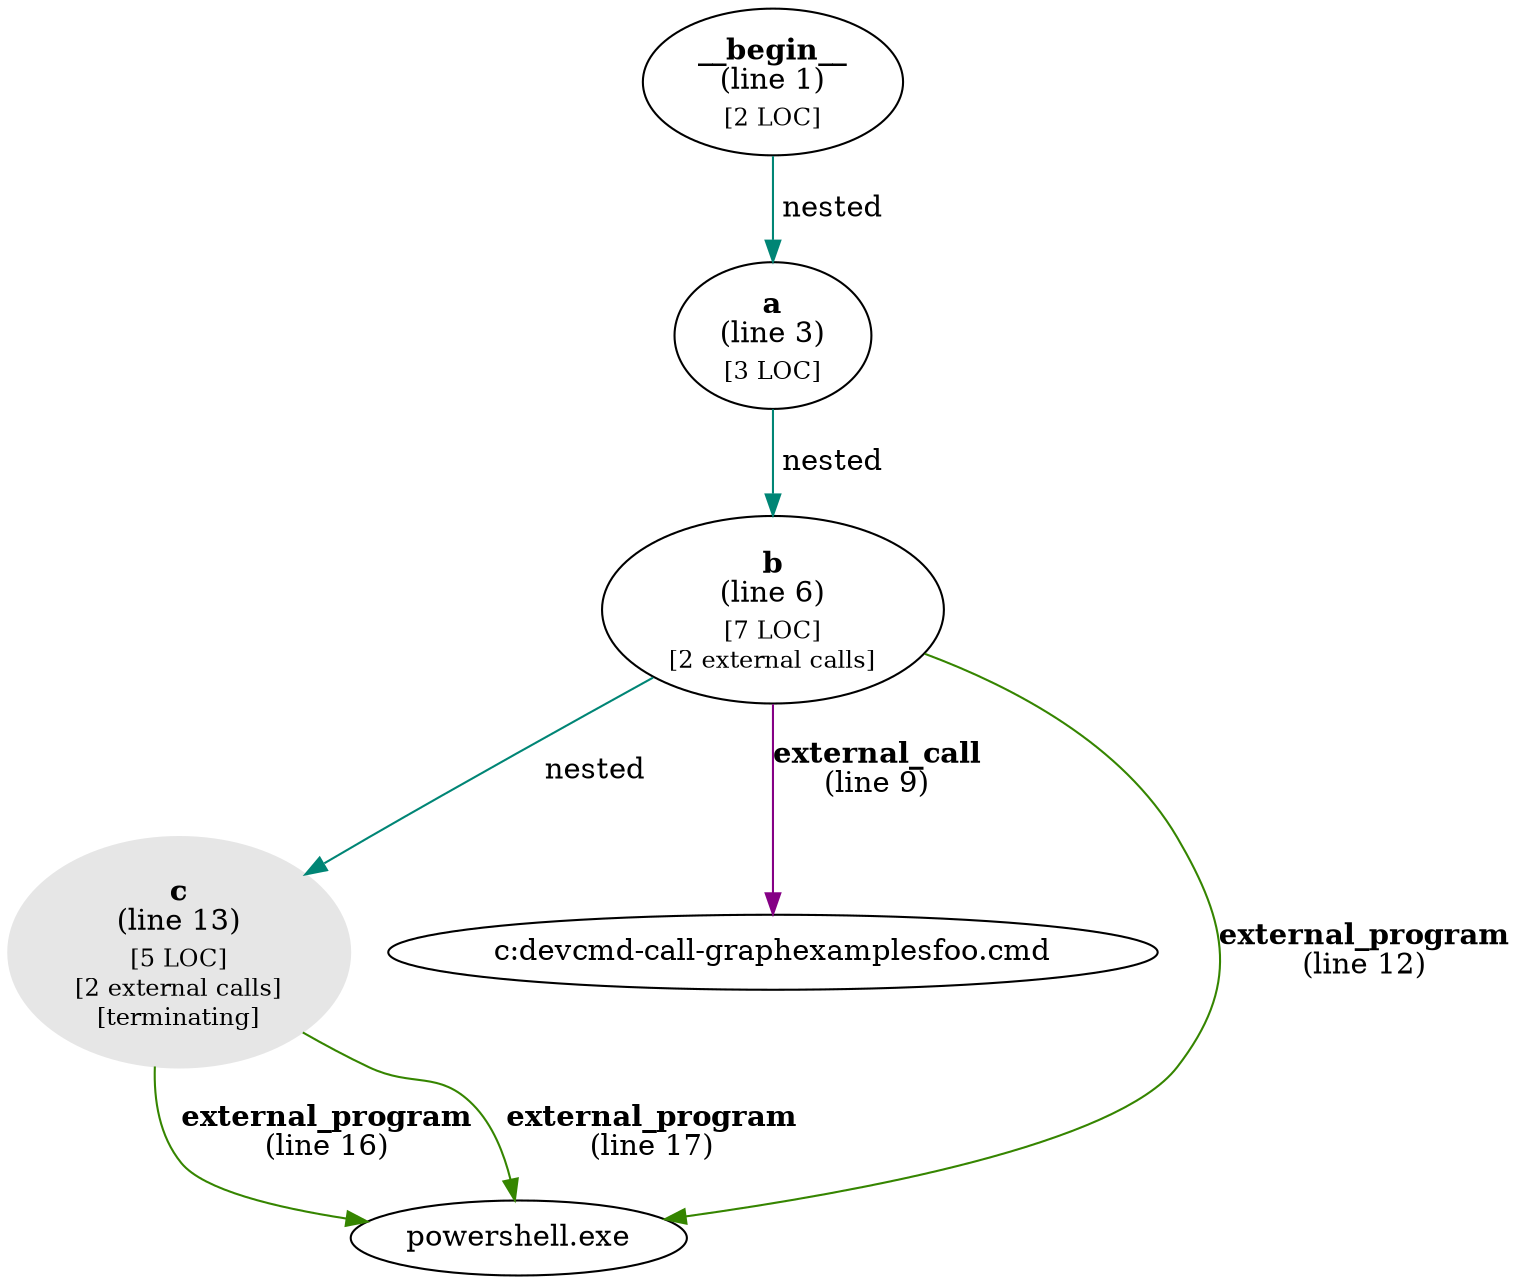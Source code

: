 digraph g {
"__begin__" [label=<<b>__begin__</b><br/>(line 1)<br/><sub>[2 LOC]</sub>>]
"__begin__" -> "a" [label=" nested",color="#008575"]
"a" [label=<<b>a</b><br/>(line 3)<br/><sub>[3 LOC]</sub>>]
"a" -> "b" [label=" nested",color="#008575"]
"b" [label=<<b>b</b><br/>(line 6)<br/><sub>[7 LOC]</sub><br/><sub>[2 external calls]</sub>>]
"b" -> "c" [label=" nested",color="#008575"]
"b" -> "c:\dev\cmd-call-graph\examples\foo.cmd" [label=<<b>external_call</b><br />(line 9)>,color="#850085"]
"b" -> "powershell.exe" [label=<<b>external_program</b><br />(line 12)>,color="#358500"]
"c" [color="#e6e6e6",style=filled,label=<<b>c</b><br/>(line 13)<br/><sub>[5 LOC]</sub><br/><sub>[2 external calls]</sub><br/><sub>[terminating]</sub>>]
"c" -> "powershell.exe" [label=<<b>external_program</b><br />(line 16)>,color="#358500"]
"c" -> "powershell.exe" [label=<<b>external_program</b><br />(line 17)>,color="#358500"]
}
